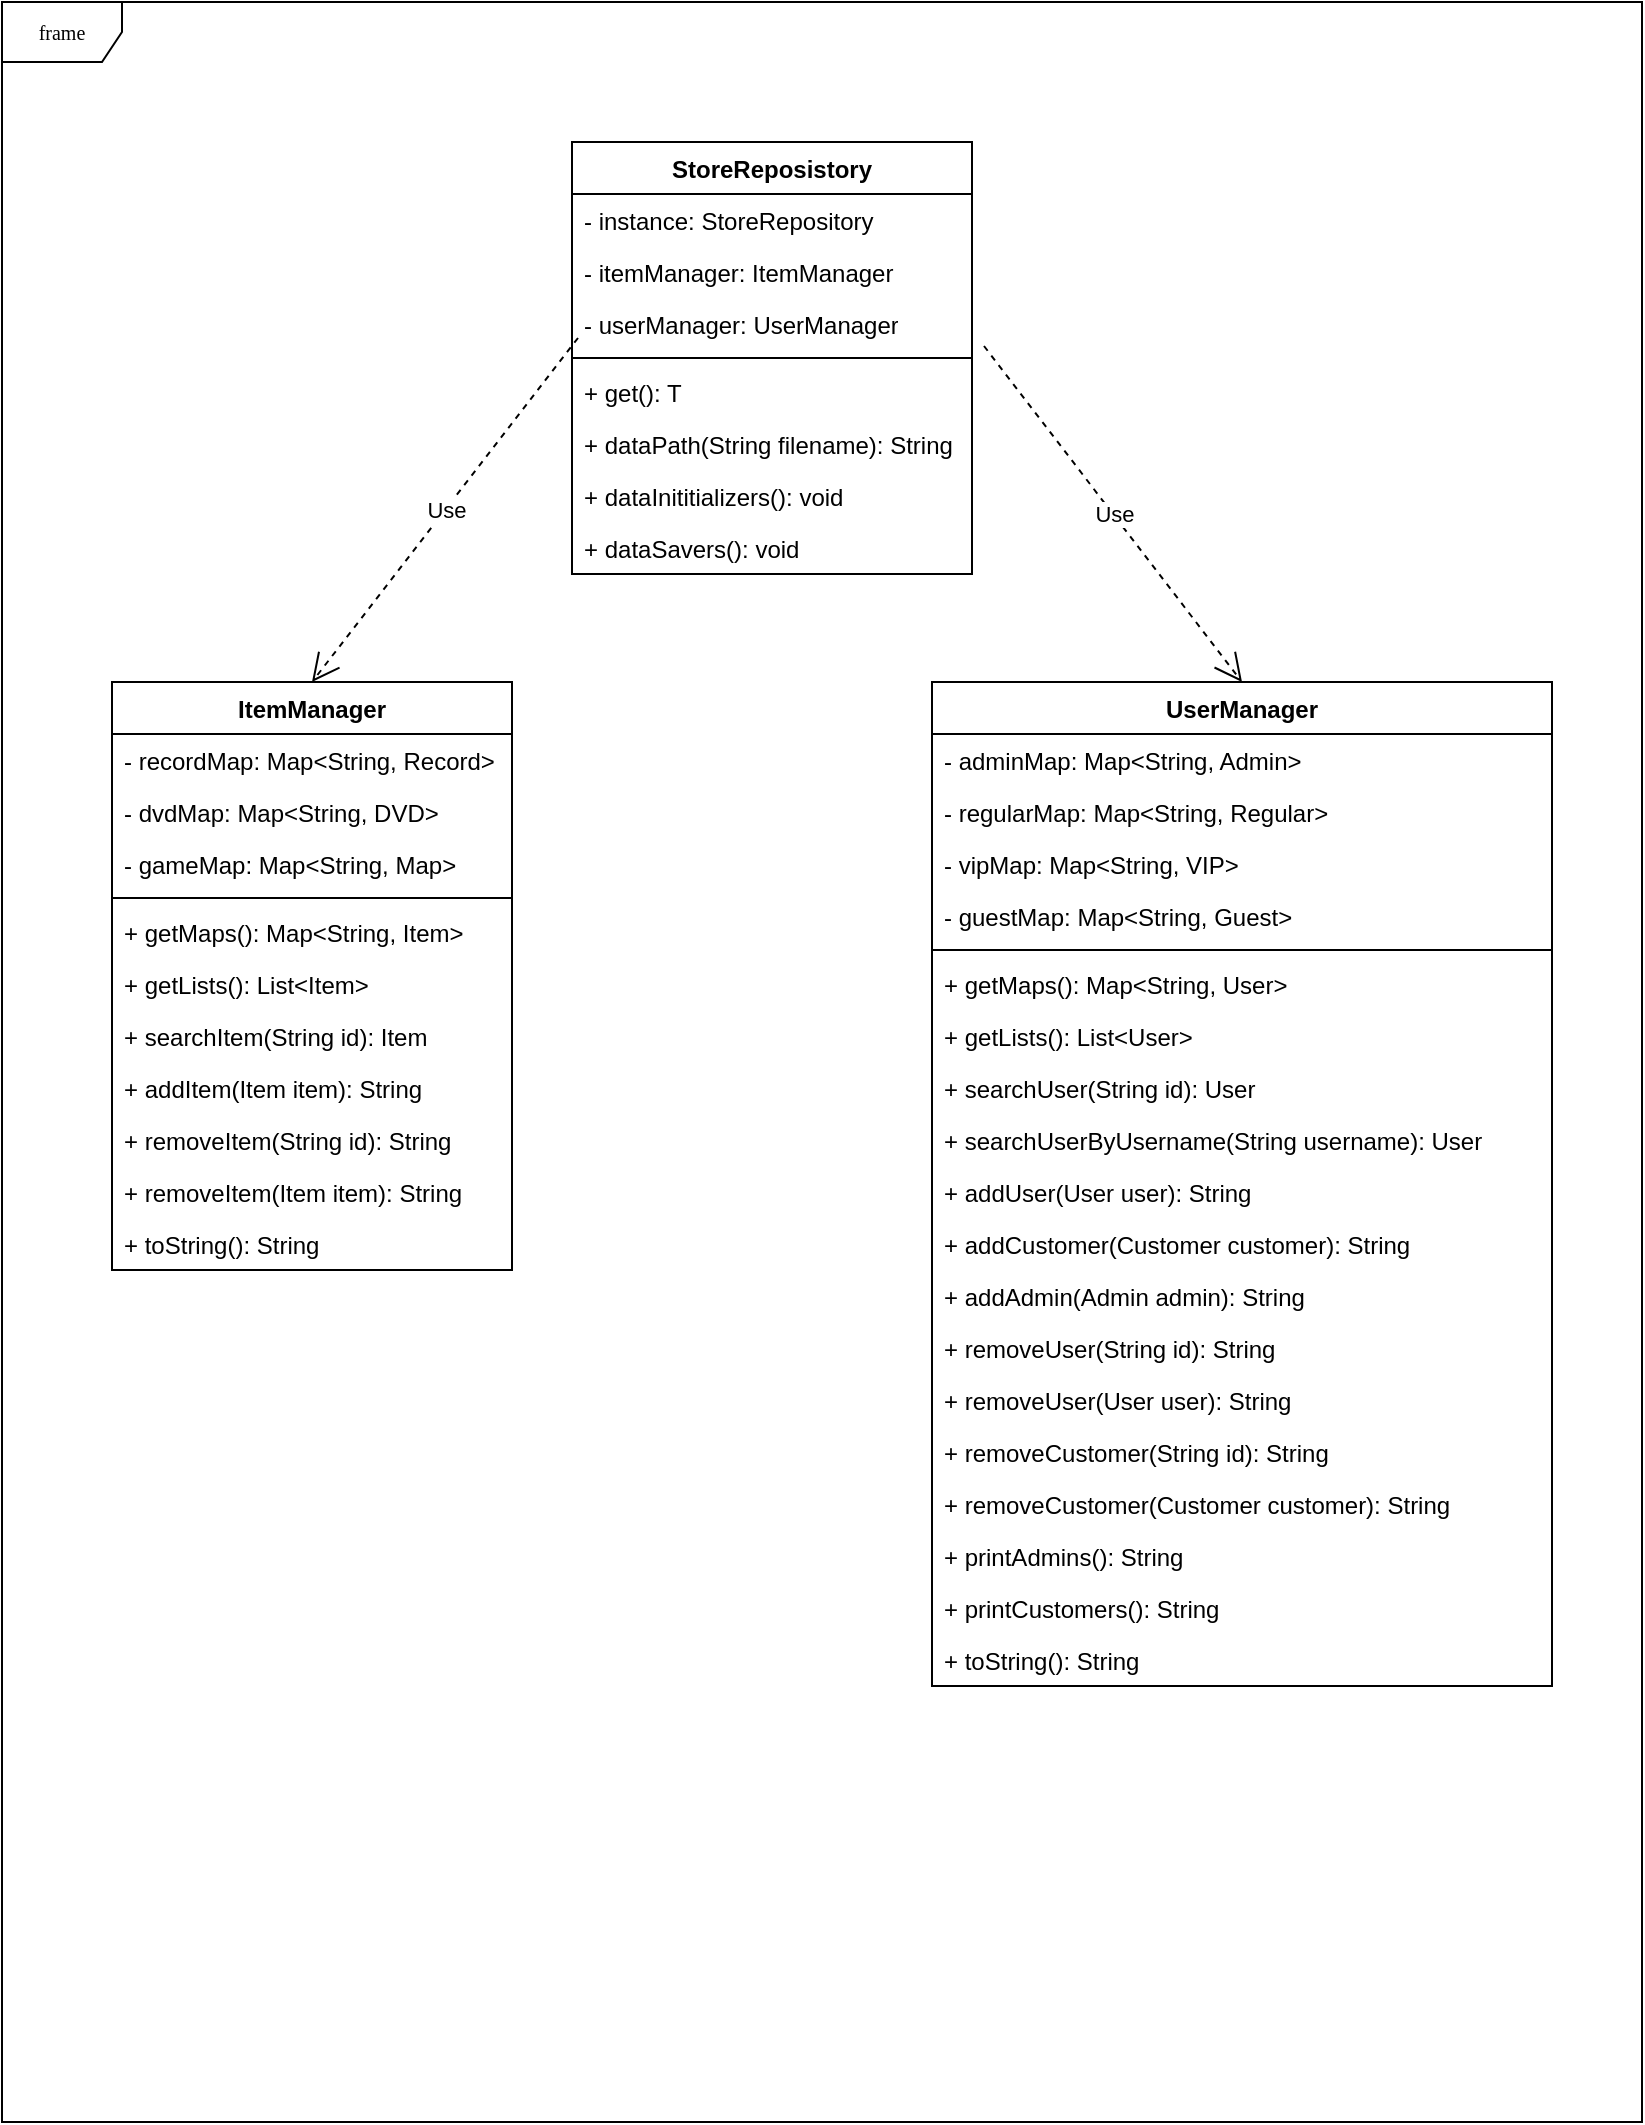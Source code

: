 <mxfile version="21.3.4" type="onedrive">
  <diagram name="Page-1" id="c4acf3e9-155e-7222-9cf6-157b1a14988f">
    <mxGraphModel grid="1" page="1" gridSize="10" guides="1" tooltips="1" connect="1" arrows="1" fold="1" pageScale="1" pageWidth="850" pageHeight="1100" background="none" math="0" shadow="0">
      <root>
        <mxCell id="0" />
        <mxCell id="1" parent="0" />
        <mxCell id="17acba5748e5396b-1" value="frame" style="shape=umlFrame;whiteSpace=wrap;html=1;rounded=0;shadow=0;comic=0;labelBackgroundColor=none;strokeWidth=1;fontFamily=Verdana;fontSize=10;align=center;" vertex="1" parent="1">
          <mxGeometry x="15" y="10" width="820" height="1060" as="geometry" />
        </mxCell>
        <mxCell id="5Ch6xkHOQ6j9b463cIm1-12" value="StoreReposistory" style="swimlane;fontStyle=1;align=center;verticalAlign=top;childLayout=stackLayout;horizontal=1;startSize=26;horizontalStack=0;resizeParent=1;resizeParentMax=0;resizeLast=0;collapsible=1;marginBottom=0;whiteSpace=wrap;html=1;" vertex="1" parent="1">
          <mxGeometry x="300" y="80" width="200" height="216" as="geometry" />
        </mxCell>
        <mxCell id="17acba5748e5396b-6" value="- instance: StoreRepository" style="text;html=1;strokeColor=none;fillColor=none;align=left;verticalAlign=top;spacingLeft=4;spacingRight=4;whiteSpace=wrap;overflow=hidden;rotatable=0;points=[[0,0.5],[1,0.5]];portConstraint=eastwest;" vertex="1" parent="5Ch6xkHOQ6j9b463cIm1-12">
          <mxGeometry y="26" width="200" height="26" as="geometry" />
        </mxCell>
        <mxCell id="17acba5748e5396b-3" value="- itemManager: ItemManager" style="text;html=1;strokeColor=none;fillColor=none;align=left;verticalAlign=top;spacingLeft=4;spacingRight=4;whiteSpace=wrap;overflow=hidden;rotatable=0;points=[[0,0.5],[1,0.5]];portConstraint=eastwest;" vertex="1" parent="5Ch6xkHOQ6j9b463cIm1-12">
          <mxGeometry y="52" width="200" height="26" as="geometry" />
        </mxCell>
        <mxCell id="17acba5748e5396b-4" value="- userManager: UserManager" style="text;html=1;strokeColor=none;fillColor=none;align=left;verticalAlign=top;spacingLeft=4;spacingRight=4;whiteSpace=wrap;overflow=hidden;rotatable=0;points=[[0,0.5],[1,0.5]];portConstraint=eastwest;" vertex="1" parent="5Ch6xkHOQ6j9b463cIm1-12">
          <mxGeometry y="78" width="200" height="26" as="geometry" />
        </mxCell>
        <mxCell id="5Ch6xkHOQ6j9b463cIm1-14" value="" style="line;strokeWidth=1;fillColor=none;align=left;verticalAlign=middle;spacingTop=-1;spacingLeft=3;spacingRight=3;rotatable=0;labelPosition=right;points=[];portConstraint=eastwest;strokeColor=inherit;" vertex="1" parent="5Ch6xkHOQ6j9b463cIm1-12">
          <mxGeometry y="104" width="200" height="8" as="geometry" />
        </mxCell>
        <mxCell id="5Ch6xkHOQ6j9b463cIm1-15" value="+ get(): T" style="text;strokeColor=none;fillColor=none;align=left;verticalAlign=top;spacingLeft=4;spacingRight=4;overflow=hidden;rotatable=0;points=[[0,0.5],[1,0.5]];portConstraint=eastwest;whiteSpace=wrap;html=1;" vertex="1" parent="5Ch6xkHOQ6j9b463cIm1-12">
          <mxGeometry y="112" width="200" height="26" as="geometry" />
        </mxCell>
        <mxCell id="wu1okzSe4eaxDXMI3S0Y-29" value="+ dataPath(String filename): String" style="text;strokeColor=none;fillColor=none;align=left;verticalAlign=top;spacingLeft=4;spacingRight=4;overflow=hidden;rotatable=0;points=[[0,0.5],[1,0.5]];portConstraint=eastwest;whiteSpace=wrap;html=1;" vertex="1" parent="5Ch6xkHOQ6j9b463cIm1-12">
          <mxGeometry y="138" width="200" height="26" as="geometry" />
        </mxCell>
        <mxCell id="wu1okzSe4eaxDXMI3S0Y-30" value="+ dataInititializers(): void" style="text;strokeColor=none;fillColor=none;align=left;verticalAlign=top;spacingLeft=4;spacingRight=4;overflow=hidden;rotatable=0;points=[[0,0.5],[1,0.5]];portConstraint=eastwest;whiteSpace=wrap;html=1;" vertex="1" parent="5Ch6xkHOQ6j9b463cIm1-12">
          <mxGeometry y="164" width="200" height="26" as="geometry" />
        </mxCell>
        <mxCell id="5Ch6xkHOQ6j9b463cIm1-32" value="+ dataSavers(): void" style="text;strokeColor=none;fillColor=none;align=left;verticalAlign=top;spacingLeft=4;spacingRight=4;overflow=hidden;rotatable=0;points=[[0,0.5],[1,0.5]];portConstraint=eastwest;whiteSpace=wrap;html=1;" vertex="1" parent="5Ch6xkHOQ6j9b463cIm1-12">
          <mxGeometry y="190" width="200" height="26" as="geometry" />
        </mxCell>
        <mxCell id="OOrPz4zxRfQIYJuPXptM-1" value="ItemManager" style="swimlane;fontStyle=1;align=center;verticalAlign=top;childLayout=stackLayout;horizontal=1;startSize=26;horizontalStack=0;resizeParent=1;resizeParentMax=0;resizeLast=0;collapsible=1;marginBottom=0;whiteSpace=wrap;html=1;" vertex="1" parent="1">
          <mxGeometry x="70" y="350" width="200" height="294" as="geometry" />
        </mxCell>
        <mxCell id="OOrPz4zxRfQIYJuPXptM-2" value="- recordMap: Map&amp;lt;String, Record&amp;gt;" style="text;html=1;strokeColor=none;fillColor=none;align=left;verticalAlign=top;spacingLeft=4;spacingRight=4;whiteSpace=wrap;overflow=hidden;rotatable=0;points=[[0,0.5],[1,0.5]];portConstraint=eastwest;" vertex="1" parent="OOrPz4zxRfQIYJuPXptM-1">
          <mxGeometry y="26" width="200" height="26" as="geometry" />
        </mxCell>
        <mxCell id="OOrPz4zxRfQIYJuPXptM-3" value="- dvdMap: Map&amp;lt;String, DVD&amp;gt;" style="text;html=1;strokeColor=none;fillColor=none;align=left;verticalAlign=top;spacingLeft=4;spacingRight=4;whiteSpace=wrap;overflow=hidden;rotatable=0;points=[[0,0.5],[1,0.5]];portConstraint=eastwest;" vertex="1" parent="OOrPz4zxRfQIYJuPXptM-1">
          <mxGeometry y="52" width="200" height="26" as="geometry" />
        </mxCell>
        <mxCell id="OOrPz4zxRfQIYJuPXptM-4" value="- gameMap: Map&amp;lt;String, Map&amp;gt;" style="text;html=1;strokeColor=none;fillColor=none;align=left;verticalAlign=top;spacingLeft=4;spacingRight=4;whiteSpace=wrap;overflow=hidden;rotatable=0;points=[[0,0.5],[1,0.5]];portConstraint=eastwest;" vertex="1" parent="OOrPz4zxRfQIYJuPXptM-1">
          <mxGeometry y="78" width="200" height="26" as="geometry" />
        </mxCell>
        <mxCell id="OOrPz4zxRfQIYJuPXptM-5" value="" style="line;strokeWidth=1;fillColor=none;align=left;verticalAlign=middle;spacingTop=-1;spacingLeft=3;spacingRight=3;rotatable=0;labelPosition=right;points=[];portConstraint=eastwest;strokeColor=inherit;" vertex="1" parent="OOrPz4zxRfQIYJuPXptM-1">
          <mxGeometry y="104" width="200" height="8" as="geometry" />
        </mxCell>
        <mxCell id="OOrPz4zxRfQIYJuPXptM-6" value="+ getMaps(): Map&amp;lt;String, Item&amp;gt;" style="text;strokeColor=none;fillColor=none;align=left;verticalAlign=top;spacingLeft=4;spacingRight=4;overflow=hidden;rotatable=0;points=[[0,0.5],[1,0.5]];portConstraint=eastwest;whiteSpace=wrap;html=1;" vertex="1" parent="OOrPz4zxRfQIYJuPXptM-1">
          <mxGeometry y="112" width="200" height="26" as="geometry" />
        </mxCell>
        <mxCell id="OOrPz4zxRfQIYJuPXptM-7" value="+ getLists(): List&amp;lt;Item&amp;gt;" style="text;strokeColor=none;fillColor=none;align=left;verticalAlign=top;spacingLeft=4;spacingRight=4;overflow=hidden;rotatable=0;points=[[0,0.5],[1,0.5]];portConstraint=eastwest;whiteSpace=wrap;html=1;" vertex="1" parent="OOrPz4zxRfQIYJuPXptM-1">
          <mxGeometry y="138" width="200" height="26" as="geometry" />
        </mxCell>
        <mxCell id="OOrPz4zxRfQIYJuPXptM-8" value="+ searchItem(String id): Item" style="text;strokeColor=none;fillColor=none;align=left;verticalAlign=top;spacingLeft=4;spacingRight=4;overflow=hidden;rotatable=0;points=[[0,0.5],[1,0.5]];portConstraint=eastwest;whiteSpace=wrap;html=1;" vertex="1" parent="OOrPz4zxRfQIYJuPXptM-1">
          <mxGeometry y="164" width="200" height="26" as="geometry" />
        </mxCell>
        <mxCell id="OOrPz4zxRfQIYJuPXptM-10" value="+ addItem(Item item): String" style="text;strokeColor=none;fillColor=none;align=left;verticalAlign=top;spacingLeft=4;spacingRight=4;overflow=hidden;rotatable=0;points=[[0,0.5],[1,0.5]];portConstraint=eastwest;whiteSpace=wrap;html=1;" vertex="1" parent="OOrPz4zxRfQIYJuPXptM-1">
          <mxGeometry y="190" width="200" height="26" as="geometry" />
        </mxCell>
        <mxCell id="OOrPz4zxRfQIYJuPXptM-14" value="+ removeItem(String id): String" style="text;strokeColor=none;fillColor=none;align=left;verticalAlign=top;spacingLeft=4;spacingRight=4;overflow=hidden;rotatable=0;points=[[0,0.5],[1,0.5]];portConstraint=eastwest;whiteSpace=wrap;html=1;" vertex="1" parent="OOrPz4zxRfQIYJuPXptM-1">
          <mxGeometry y="216" width="200" height="26" as="geometry" />
        </mxCell>
        <mxCell id="OOrPz4zxRfQIYJuPXptM-15" value="+ removeItem(Item item): String" style="text;strokeColor=none;fillColor=none;align=left;verticalAlign=top;spacingLeft=4;spacingRight=4;overflow=hidden;rotatable=0;points=[[0,0.5],[1,0.5]];portConstraint=eastwest;whiteSpace=wrap;html=1;" vertex="1" parent="OOrPz4zxRfQIYJuPXptM-1">
          <mxGeometry y="242" width="200" height="26" as="geometry" />
        </mxCell>
        <mxCell id="OOrPz4zxRfQIYJuPXptM-16" value="+ toString(): String" style="text;strokeColor=none;fillColor=none;align=left;verticalAlign=top;spacingLeft=4;spacingRight=4;overflow=hidden;rotatable=0;points=[[0,0.5],[1,0.5]];portConstraint=eastwest;whiteSpace=wrap;html=1;" vertex="1" parent="OOrPz4zxRfQIYJuPXptM-1">
          <mxGeometry y="268" width="200" height="26" as="geometry" />
        </mxCell>
        <mxCell id="OOrPz4zxRfQIYJuPXptM-17" value="UserManager" style="swimlane;fontStyle=1;align=center;verticalAlign=top;childLayout=stackLayout;horizontal=1;startSize=26;horizontalStack=0;resizeParent=1;resizeParentMax=0;resizeLast=0;collapsible=1;marginBottom=0;whiteSpace=wrap;html=1;" vertex="1" parent="1">
          <mxGeometry x="480" y="350" width="310" height="502" as="geometry" />
        </mxCell>
        <mxCell id="OOrPz4zxRfQIYJuPXptM-18" value="- adminMap: Map&amp;lt;String, Admin&amp;gt;" style="text;html=1;strokeColor=none;fillColor=none;align=left;verticalAlign=top;spacingLeft=4;spacingRight=4;whiteSpace=wrap;overflow=hidden;rotatable=0;points=[[0,0.5],[1,0.5]];portConstraint=eastwest;" vertex="1" parent="OOrPz4zxRfQIYJuPXptM-17">
          <mxGeometry y="26" width="310" height="26" as="geometry" />
        </mxCell>
        <mxCell id="OOrPz4zxRfQIYJuPXptM-19" value="- regularMap: Map&amp;lt;String, Regular&amp;gt;" style="text;html=1;strokeColor=none;fillColor=none;align=left;verticalAlign=top;spacingLeft=4;spacingRight=4;whiteSpace=wrap;overflow=hidden;rotatable=0;points=[[0,0.5],[1,0.5]];portConstraint=eastwest;" vertex="1" parent="OOrPz4zxRfQIYJuPXptM-17">
          <mxGeometry y="52" width="310" height="26" as="geometry" />
        </mxCell>
        <mxCell id="OOrPz4zxRfQIYJuPXptM-20" value="- vipMap: Map&amp;lt;String, VIP&amp;gt;" style="text;html=1;strokeColor=none;fillColor=none;align=left;verticalAlign=top;spacingLeft=4;spacingRight=4;whiteSpace=wrap;overflow=hidden;rotatable=0;points=[[0,0.5],[1,0.5]];portConstraint=eastwest;" vertex="1" parent="OOrPz4zxRfQIYJuPXptM-17">
          <mxGeometry y="78" width="310" height="26" as="geometry" />
        </mxCell>
        <mxCell id="OOrPz4zxRfQIYJuPXptM-30" value="- guestMap: Map&amp;lt;String, Guest&amp;gt;" style="text;html=1;strokeColor=none;fillColor=none;align=left;verticalAlign=top;spacingLeft=4;spacingRight=4;whiteSpace=wrap;overflow=hidden;rotatable=0;points=[[0,0.5],[1,0.5]];portConstraint=eastwest;" vertex="1" parent="OOrPz4zxRfQIYJuPXptM-17">
          <mxGeometry y="104" width="310" height="26" as="geometry" />
        </mxCell>
        <mxCell id="OOrPz4zxRfQIYJuPXptM-21" value="" style="line;strokeWidth=1;fillColor=none;align=left;verticalAlign=middle;spacingTop=-1;spacingLeft=3;spacingRight=3;rotatable=0;labelPosition=right;points=[];portConstraint=eastwest;strokeColor=inherit;" vertex="1" parent="OOrPz4zxRfQIYJuPXptM-17">
          <mxGeometry y="130" width="310" height="8" as="geometry" />
        </mxCell>
        <mxCell id="OOrPz4zxRfQIYJuPXptM-22" value="+ getMaps(): Map&amp;lt;String, User&amp;gt;" style="text;strokeColor=none;fillColor=none;align=left;verticalAlign=top;spacingLeft=4;spacingRight=4;overflow=hidden;rotatable=0;points=[[0,0.5],[1,0.5]];portConstraint=eastwest;whiteSpace=wrap;html=1;" vertex="1" parent="OOrPz4zxRfQIYJuPXptM-17">
          <mxGeometry y="138" width="310" height="26" as="geometry" />
        </mxCell>
        <mxCell id="OOrPz4zxRfQIYJuPXptM-23" value="+ getLists(): List&amp;lt;User&amp;gt;" style="text;strokeColor=none;fillColor=none;align=left;verticalAlign=top;spacingLeft=4;spacingRight=4;overflow=hidden;rotatable=0;points=[[0,0.5],[1,0.5]];portConstraint=eastwest;whiteSpace=wrap;html=1;" vertex="1" parent="OOrPz4zxRfQIYJuPXptM-17">
          <mxGeometry y="164" width="310" height="26" as="geometry" />
        </mxCell>
        <mxCell id="OOrPz4zxRfQIYJuPXptM-24" value="+ searchUser(String id): User" style="text;strokeColor=none;fillColor=none;align=left;verticalAlign=top;spacingLeft=4;spacingRight=4;overflow=hidden;rotatable=0;points=[[0,0.5],[1,0.5]];portConstraint=eastwest;whiteSpace=wrap;html=1;" vertex="1" parent="OOrPz4zxRfQIYJuPXptM-17">
          <mxGeometry y="190" width="310" height="26" as="geometry" />
        </mxCell>
        <mxCell id="OOrPz4zxRfQIYJuPXptM-31" value="+ searchUserByUsername(String username): User" style="text;strokeColor=none;fillColor=none;align=left;verticalAlign=top;spacingLeft=4;spacingRight=4;overflow=hidden;rotatable=0;points=[[0,0.5],[1,0.5]];portConstraint=eastwest;whiteSpace=wrap;html=1;" vertex="1" parent="OOrPz4zxRfQIYJuPXptM-17">
          <mxGeometry y="216" width="310" height="26" as="geometry" />
        </mxCell>
        <mxCell id="OOrPz4zxRfQIYJuPXptM-26" value="+ addUser(User user): String" style="text;strokeColor=none;fillColor=none;align=left;verticalAlign=top;spacingLeft=4;spacingRight=4;overflow=hidden;rotatable=0;points=[[0,0.5],[1,0.5]];portConstraint=eastwest;whiteSpace=wrap;html=1;" vertex="1" parent="OOrPz4zxRfQIYJuPXptM-17">
          <mxGeometry y="242" width="310" height="26" as="geometry" />
        </mxCell>
        <mxCell id="OOrPz4zxRfQIYJuPXptM-35" value="+ addCustomer(Customer customer): String" style="text;strokeColor=none;fillColor=none;align=left;verticalAlign=top;spacingLeft=4;spacingRight=4;overflow=hidden;rotatable=0;points=[[0,0.5],[1,0.5]];portConstraint=eastwest;whiteSpace=wrap;html=1;" vertex="1" parent="OOrPz4zxRfQIYJuPXptM-17">
          <mxGeometry y="268" width="310" height="26" as="geometry" />
        </mxCell>
        <mxCell id="OOrPz4zxRfQIYJuPXptM-36" value="+ addAdmin(Admin admin): String" style="text;strokeColor=none;fillColor=none;align=left;verticalAlign=top;spacingLeft=4;spacingRight=4;overflow=hidden;rotatable=0;points=[[0,0.5],[1,0.5]];portConstraint=eastwest;whiteSpace=wrap;html=1;" vertex="1" parent="OOrPz4zxRfQIYJuPXptM-17">
          <mxGeometry y="294" width="310" height="26" as="geometry" />
        </mxCell>
        <mxCell id="OOrPz4zxRfQIYJuPXptM-27" value="+ removeUser(String id): String" style="text;strokeColor=none;fillColor=none;align=left;verticalAlign=top;spacingLeft=4;spacingRight=4;overflow=hidden;rotatable=0;points=[[0,0.5],[1,0.5]];portConstraint=eastwest;whiteSpace=wrap;html=1;" vertex="1" parent="OOrPz4zxRfQIYJuPXptM-17">
          <mxGeometry y="320" width="310" height="26" as="geometry" />
        </mxCell>
        <mxCell id="OOrPz4zxRfQIYJuPXptM-28" value="+ removeUser(User user): String" style="text;strokeColor=none;fillColor=none;align=left;verticalAlign=top;spacingLeft=4;spacingRight=4;overflow=hidden;rotatable=0;points=[[0,0.5],[1,0.5]];portConstraint=eastwest;whiteSpace=wrap;html=1;" vertex="1" parent="OOrPz4zxRfQIYJuPXptM-17">
          <mxGeometry y="346" width="310" height="26" as="geometry" />
        </mxCell>
        <mxCell id="OOrPz4zxRfQIYJuPXptM-37" value="+ removeCustomer(String id): String" style="text;strokeColor=none;fillColor=none;align=left;verticalAlign=top;spacingLeft=4;spacingRight=4;overflow=hidden;rotatable=0;points=[[0,0.5],[1,0.5]];portConstraint=eastwest;whiteSpace=wrap;html=1;" vertex="1" parent="OOrPz4zxRfQIYJuPXptM-17">
          <mxGeometry y="372" width="310" height="26" as="geometry" />
        </mxCell>
        <mxCell id="OOrPz4zxRfQIYJuPXptM-38" value="+ removeCustomer(Customer customer): String" style="text;strokeColor=none;fillColor=none;align=left;verticalAlign=top;spacingLeft=4;spacingRight=4;overflow=hidden;rotatable=0;points=[[0,0.5],[1,0.5]];portConstraint=eastwest;whiteSpace=wrap;html=1;" vertex="1" parent="OOrPz4zxRfQIYJuPXptM-17">
          <mxGeometry y="398" width="310" height="26" as="geometry" />
        </mxCell>
        <mxCell id="OOrPz4zxRfQIYJuPXptM-33" value="+ printAdmins(): String" style="text;strokeColor=none;fillColor=none;align=left;verticalAlign=top;spacingLeft=4;spacingRight=4;overflow=hidden;rotatable=0;points=[[0,0.5],[1,0.5]];portConstraint=eastwest;whiteSpace=wrap;html=1;" vertex="1" parent="OOrPz4zxRfQIYJuPXptM-17">
          <mxGeometry y="424" width="310" height="26" as="geometry" />
        </mxCell>
        <mxCell id="OOrPz4zxRfQIYJuPXptM-29" value="+ printCustomers(): String" style="text;strokeColor=none;fillColor=none;align=left;verticalAlign=top;spacingLeft=4;spacingRight=4;overflow=hidden;rotatable=0;points=[[0,0.5],[1,0.5]];portConstraint=eastwest;whiteSpace=wrap;html=1;" vertex="1" parent="OOrPz4zxRfQIYJuPXptM-17">
          <mxGeometry y="450" width="310" height="26" as="geometry" />
        </mxCell>
        <mxCell id="OOrPz4zxRfQIYJuPXptM-32" value="+ toString(): String" style="text;strokeColor=none;fillColor=none;align=left;verticalAlign=top;spacingLeft=4;spacingRight=4;overflow=hidden;rotatable=0;points=[[0,0.5],[1,0.5]];portConstraint=eastwest;whiteSpace=wrap;html=1;" vertex="1" parent="OOrPz4zxRfQIYJuPXptM-17">
          <mxGeometry y="476" width="310" height="26" as="geometry" />
        </mxCell>
        <mxCell id="OOrPz4zxRfQIYJuPXptM-41" value="Use" style="endArrow=open;endSize=12;dashed=1;html=1;rounded=0;exitX=0.015;exitY=0.769;exitDx=0;exitDy=0;exitPerimeter=0;entryX=0.5;entryY=0;entryDx=0;entryDy=0;" edge="1" parent="1" source="17acba5748e5396b-4" target="OOrPz4zxRfQIYJuPXptM-1">
          <mxGeometry width="160" relative="1" as="geometry">
            <mxPoint x="280" y="540" as="sourcePoint" />
            <mxPoint x="440" y="540" as="targetPoint" />
          </mxGeometry>
        </mxCell>
        <mxCell id="OOrPz4zxRfQIYJuPXptM-42" value="Use" style="endArrow=open;endSize=12;dashed=1;html=1;rounded=0;exitX=1.03;exitY=0.923;exitDx=0;exitDy=0;exitPerimeter=0;entryX=0.5;entryY=0;entryDx=0;entryDy=0;" edge="1" parent="1" source="17acba5748e5396b-4" target="OOrPz4zxRfQIYJuPXptM-17">
          <mxGeometry width="160" relative="1" as="geometry">
            <mxPoint x="280" y="540" as="sourcePoint" />
            <mxPoint x="440" y="540" as="targetPoint" />
          </mxGeometry>
        </mxCell>
      </root>
    </mxGraphModel>
  </diagram>
</mxfile>
